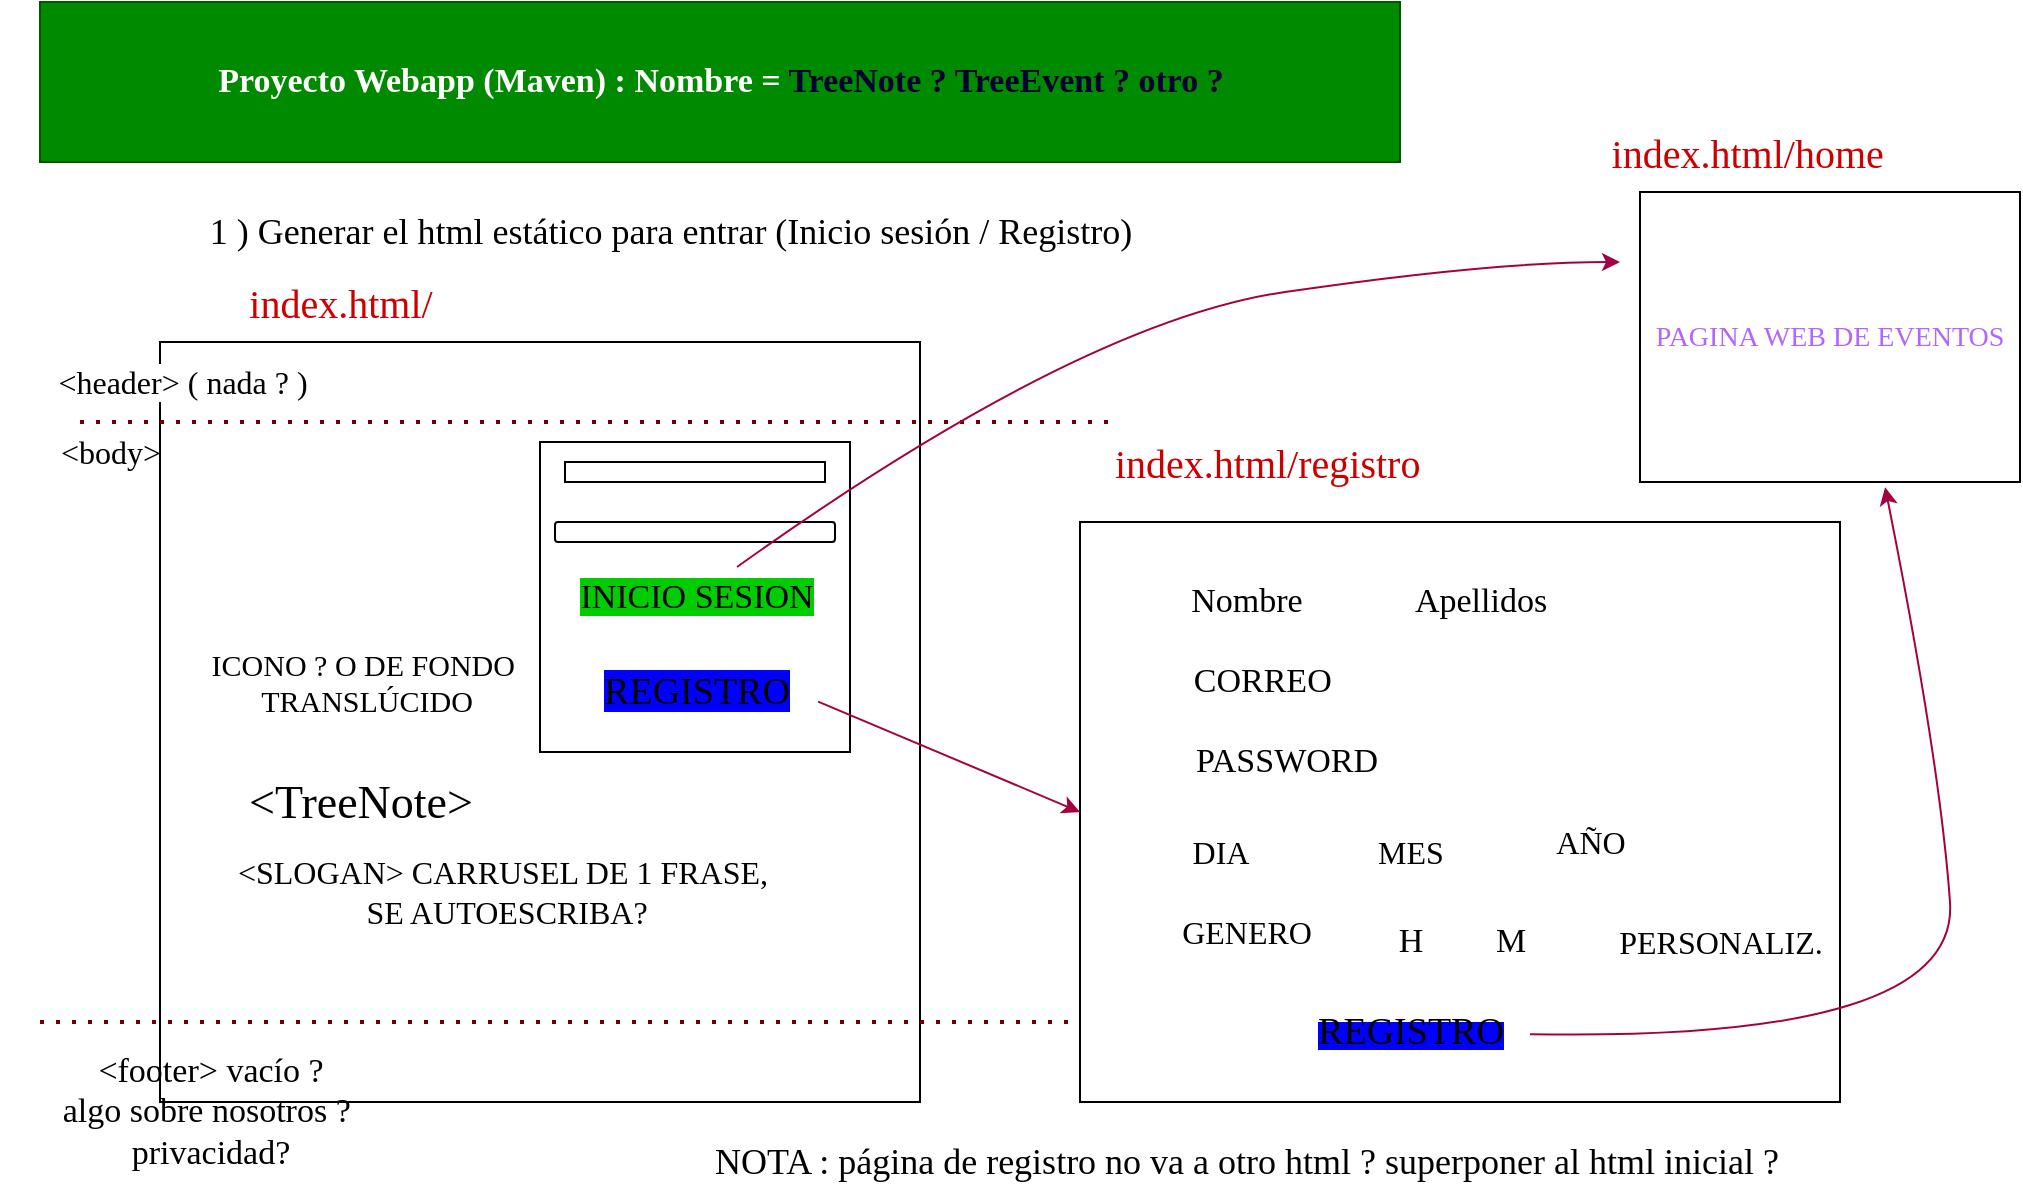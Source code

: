 <mxfile version="24.2.5" type="device">
  <diagram name="Página-1" id="bJIRRZBc8zFVgtD5-ujU">
    <mxGraphModel dx="2103" dy="1775" grid="1" gridSize="10" guides="1" tooltips="1" connect="1" arrows="1" fold="1" page="1" pageScale="1" pageWidth="827" pageHeight="1169" math="0" shadow="0">
      <root>
        <mxCell id="0" />
        <mxCell id="1" parent="0" />
        <mxCell id="yOEt5lUWq7CT2lDWMedM-1" value="&lt;h4 style=&quot;font-size: 17px;&quot;&gt;&lt;font face=&quot;Verdana&quot; style=&quot;font-size: 17px;&quot;&gt;Proyecto Webapp (Maven) : Nombre = &lt;font style=&quot;font-size: 17px;&quot; color=&quot;#000033&quot;&gt;TreeNote ? TreeEvent ? otro ?&lt;/font&gt;&lt;/font&gt;&lt;/h4&gt;" style="text;html=1;align=center;verticalAlign=middle;resizable=0;points=[];autosize=1;strokeColor=#005700;fillColor=#008a00;fontColor=#ffffff;" vertex="1" parent="1">
          <mxGeometry x="-240" y="-10" width="680" height="80" as="geometry" />
        </mxCell>
        <mxCell id="yOEt5lUWq7CT2lDWMedM-2" value="" style="whiteSpace=wrap;html=1;aspect=fixed;" vertex="1" parent="1">
          <mxGeometry x="-180" y="160" width="380" height="380" as="geometry" />
        </mxCell>
        <mxCell id="yOEt5lUWq7CT2lDWMedM-3" value="&lt;font face=&quot;Verdana&quot; style=&quot;font-size: 18px;&quot;&gt;1 ) Generar el html estático para entrar (Inicio sesión / Registro)&lt;/font&gt;" style="text;html=1;align=center;verticalAlign=middle;resizable=0;points=[];autosize=1;strokeColor=none;fillColor=none;" vertex="1" parent="1">
          <mxGeometry x="-230" y="85" width="610" height="40" as="geometry" />
        </mxCell>
        <mxCell id="yOEt5lUWq7CT2lDWMedM-4" value="&lt;font color=&quot;#cc0000&quot; style=&quot;font-size: 20px;&quot; face=&quot;Verdana&quot;&gt;index.html/&lt;/font&gt;" style="text;html=1;align=center;verticalAlign=middle;resizable=0;points=[];autosize=1;strokeColor=none;fillColor=none;" vertex="1" parent="1">
          <mxGeometry x="-160" y="120" width="140" height="40" as="geometry" />
        </mxCell>
        <mxCell id="yOEt5lUWq7CT2lDWMedM-5" value="" style="endArrow=none;dashed=1;html=1;dashPattern=1 3;strokeWidth=2;rounded=0;fillColor=#a20025;strokeColor=#6F0000;" edge="1" parent="1">
          <mxGeometry width="50" height="50" relative="1" as="geometry">
            <mxPoint x="-220" y="200" as="sourcePoint" />
            <mxPoint x="300" y="200" as="targetPoint" />
          </mxGeometry>
        </mxCell>
        <mxCell id="yOEt5lUWq7CT2lDWMedM-6" value="&lt;font face=&quot;Verdana&quot; style=&quot;font-size: 16px;&quot;&gt;&amp;lt;header&amp;gt; ( nada ? )&lt;/font&gt;" style="edgeLabel;html=1;align=center;verticalAlign=middle;resizable=0;points=[];" vertex="1" connectable="0" parent="yOEt5lUWq7CT2lDWMedM-5">
          <mxGeometry x="0.367" y="-3" relative="1" as="geometry">
            <mxPoint x="-305" y="-23" as="offset" />
          </mxGeometry>
        </mxCell>
        <mxCell id="yOEt5lUWq7CT2lDWMedM-7" value="&lt;font face=&quot;Verdana&quot; style=&quot;font-size: 16px;&quot;&gt;&amp;lt;&lt;font style=&quot;font-size: 16px;&quot;&gt;body&lt;/font&gt;&amp;gt;&lt;/font&gt;" style="text;html=1;align=center;verticalAlign=middle;resizable=0;points=[];autosize=1;strokeColor=none;fillColor=none;" vertex="1" parent="1">
          <mxGeometry x="-250" y="200" width="90" height="30" as="geometry" />
        </mxCell>
        <mxCell id="yOEt5lUWq7CT2lDWMedM-8" value="" style="whiteSpace=wrap;html=1;aspect=fixed;" vertex="1" parent="1">
          <mxGeometry x="10" y="210" width="155" height="155" as="geometry" />
        </mxCell>
        <mxCell id="yOEt5lUWq7CT2lDWMedM-9" value="&lt;font face=&quot;Verdana&quot; style=&quot;background-color: rgb(0, 204, 0); font-size: 17px;&quot;&gt;INICIO SESION&lt;/font&gt;" style="text;html=1;align=center;verticalAlign=middle;resizable=0;points=[];autosize=1;strokeColor=none;fillColor=none;" vertex="1" parent="1">
          <mxGeometry x="7.5" y="272.5" width="160" height="30" as="geometry" />
        </mxCell>
        <mxCell id="yOEt5lUWq7CT2lDWMedM-10" value="" style="rounded=0;whiteSpace=wrap;html=1;" vertex="1" parent="1">
          <mxGeometry x="22.5" y="220" width="130" height="10" as="geometry" />
        </mxCell>
        <mxCell id="yOEt5lUWq7CT2lDWMedM-11" value="" style="rounded=1;whiteSpace=wrap;html=1;" vertex="1" parent="1">
          <mxGeometry x="17.5" y="250" width="140" height="10" as="geometry" />
        </mxCell>
        <mxCell id="yOEt5lUWq7CT2lDWMedM-12" value="&lt;font style=&quot;background-color: rgb(0, 0, 255); font-size: 19px;&quot; face=&quot;Verdana&quot;&gt;REGISTRO&lt;/font&gt;" style="text;html=1;align=center;verticalAlign=middle;resizable=0;points=[];autosize=1;strokeColor=none;fillColor=none;" vertex="1" parent="1">
          <mxGeometry x="27.5" y="315" width="120" height="40" as="geometry" />
        </mxCell>
        <mxCell id="yOEt5lUWq7CT2lDWMedM-13" value="&lt;font face=&quot;Verdana&quot; style=&quot;font-size: 23px;&quot;&gt;&amp;lt;TreeNote&amp;gt;&lt;/font&gt;" style="text;html=1;align=center;verticalAlign=middle;resizable=0;points=[];autosize=1;strokeColor=none;fillColor=none;" vertex="1" parent="1">
          <mxGeometry x="-160" y="370" width="160" height="40" as="geometry" />
        </mxCell>
        <mxCell id="yOEt5lUWq7CT2lDWMedM-14" value="&lt;font style=&quot;font-size: 15px;&quot; face=&quot;Verdana&quot;&gt;ICONO ? O DE FONDO&amp;nbsp;&lt;/font&gt;&lt;div&gt;&lt;font style=&quot;font-size: 15px;&quot; face=&quot;Verdana&quot;&gt;TRANSLÚCIDO&lt;/font&gt;&lt;/div&gt;" style="text;html=1;align=center;verticalAlign=middle;resizable=0;points=[];autosize=1;strokeColor=none;fillColor=none;" vertex="1" parent="1">
          <mxGeometry x="-177.5" y="305" width="200" height="50" as="geometry" />
        </mxCell>
        <mxCell id="yOEt5lUWq7CT2lDWMedM-15" value="&lt;font style=&quot;font-size: 16px;&quot; face=&quot;Verdana&quot;&gt;&amp;lt;SLOGAN&amp;gt; CARRUSEL DE 1 FRASE,&amp;nbsp;&lt;/font&gt;&lt;div&gt;&lt;font style=&quot;font-size: 16px;&quot; face=&quot;Verdana&quot;&gt;SE AUTOESCRIBA?&lt;/font&gt;&lt;/div&gt;" style="text;html=1;align=center;verticalAlign=middle;resizable=0;points=[];autosize=1;strokeColor=none;fillColor=none;" vertex="1" parent="1">
          <mxGeometry x="-167.5" y="410" width="320" height="50" as="geometry" />
        </mxCell>
        <mxCell id="yOEt5lUWq7CT2lDWMedM-16" value="" style="endArrow=none;dashed=1;html=1;dashPattern=1 3;strokeWidth=2;rounded=0;fillColor=#a20025;strokeColor=#6F0000;" edge="1" parent="1">
          <mxGeometry width="50" height="50" relative="1" as="geometry">
            <mxPoint x="-240" y="500" as="sourcePoint" />
            <mxPoint x="290" y="500" as="targetPoint" />
          </mxGeometry>
        </mxCell>
        <mxCell id="yOEt5lUWq7CT2lDWMedM-17" value="&lt;font face=&quot;Verdana&quot; style=&quot;font-size: 17px;&quot;&gt;&amp;lt;footer&amp;gt; vacío ?&lt;/font&gt;&lt;div style=&quot;font-size: 17px;&quot;&gt;&lt;font face=&quot;Verdana&quot; style=&quot;font-size: 17px;&quot;&gt;algo sobre nosotros ?&amp;nbsp;&lt;/font&gt;&lt;/div&gt;&lt;div style=&quot;font-size: 17px;&quot;&gt;&lt;font face=&quot;Verdana&quot; style=&quot;font-size: 17px;&quot;&gt;privacidad?&lt;/font&gt;&lt;/div&gt;" style="text;html=1;align=center;verticalAlign=middle;resizable=0;points=[];autosize=1;strokeColor=none;fillColor=none;" vertex="1" parent="1">
          <mxGeometry x="-260" y="505" width="210" height="80" as="geometry" />
        </mxCell>
        <mxCell id="yOEt5lUWq7CT2lDWMedM-18" value="" style="rounded=0;whiteSpace=wrap;html=1;" vertex="1" parent="1">
          <mxGeometry x="280" y="250" width="380" height="290" as="geometry" />
        </mxCell>
        <mxCell id="yOEt5lUWq7CT2lDWMedM-19" value="" style="endArrow=classic;html=1;rounded=0;exitX=1.013;exitY=0.62;exitDx=0;exitDy=0;exitPerimeter=0;entryX=0;entryY=0.5;entryDx=0;entryDy=0;fillColor=#d80073;strokeColor=#A50040;" edge="1" parent="1" source="yOEt5lUWq7CT2lDWMedM-12" target="yOEt5lUWq7CT2lDWMedM-18">
          <mxGeometry width="50" height="50" relative="1" as="geometry">
            <mxPoint x="230" y="260" as="sourcePoint" />
            <mxPoint x="280" y="210" as="targetPoint" />
          </mxGeometry>
        </mxCell>
        <mxCell id="yOEt5lUWq7CT2lDWMedM-20" value="&lt;font style=&quot;font-size: 20px;&quot;&gt;&lt;font color=&quot;#ffffff&quot; style=&quot;font-size: 20px;&quot; face=&quot;Verdana&quot;&gt;2 )&lt;/font&gt;&lt;font color=&quot;#cc0000&quot; style=&quot;font-size: 20px;&quot; face=&quot;Verdana&quot;&gt; index.html/registro&lt;/font&gt;&lt;/font&gt;" style="edgeLabel;html=1;align=center;verticalAlign=middle;resizable=0;points=[];" vertex="1" connectable="0" parent="yOEt5lUWq7CT2lDWMedM-19">
          <mxGeometry x="0.155" y="-1" relative="1" as="geometry">
            <mxPoint x="136" y="-153" as="offset" />
          </mxGeometry>
        </mxCell>
        <mxCell id="yOEt5lUWq7CT2lDWMedM-21" value="" style="curved=1;endArrow=classic;html=1;rounded=0;fillColor=#d80073;strokeColor=#A50040;" edge="1" parent="1" source="yOEt5lUWq7CT2lDWMedM-9">
          <mxGeometry width="50" height="50" relative="1" as="geometry">
            <mxPoint x="485" y="170" as="sourcePoint" />
            <mxPoint x="550" y="120" as="targetPoint" />
            <Array as="points">
              <mxPoint x="280" y="150" />
              <mxPoint x="485" y="120" />
            </Array>
          </mxGeometry>
        </mxCell>
        <mxCell id="yOEt5lUWq7CT2lDWMedM-23" value="&lt;font color=&quot;#b266ff&quot; style=&quot;font-size: 14px;&quot; face=&quot;Verdana&quot;&gt;PAGINA WEB DE EVENTOS&lt;/font&gt;" style="rounded=0;whiteSpace=wrap;html=1;" vertex="1" parent="1">
          <mxGeometry x="560" y="85" width="190" height="145" as="geometry" />
        </mxCell>
        <mxCell id="yOEt5lUWq7CT2lDWMedM-24" value="&lt;font style=&quot;font-size: 20px;&quot;&gt;&lt;font color=&quot;#ffffff&quot; style=&quot;font-size: 20px;&quot; face=&quot;Verdana&quot;&gt;3 )&lt;/font&gt;&lt;font color=&quot;#cc0000&quot; style=&quot;font-size: 20px;&quot; face=&quot;Verdana&quot;&gt; index.html/home&lt;/font&gt;&lt;/font&gt;" style="text;html=1;align=center;verticalAlign=middle;resizable=0;points=[];autosize=1;strokeColor=none;fillColor=none;" vertex="1" parent="1">
          <mxGeometry x="485" y="45" width="230" height="40" as="geometry" />
        </mxCell>
        <mxCell id="yOEt5lUWq7CT2lDWMedM-26" value="&lt;font style=&quot;font-size: 18px;&quot; face=&quot;Verdana&quot;&gt;NOTA : página de registro no va a otro html ? superponer al html inicial ?&lt;/font&gt;" style="text;html=1;align=center;verticalAlign=middle;resizable=0;points=[];autosize=1;strokeColor=none;fillColor=none;" vertex="1" parent="1">
          <mxGeometry x="17.5" y="550" width="690" height="40" as="geometry" />
        </mxCell>
        <mxCell id="yOEt5lUWq7CT2lDWMedM-27" value="&lt;font face=&quot;Verdana&quot; style=&quot;font-size: 17px;&quot;&gt;Nombre&lt;/font&gt;" style="text;html=1;align=center;verticalAlign=middle;resizable=0;points=[];autosize=1;strokeColor=none;fillColor=none;" vertex="1" parent="1">
          <mxGeometry x="317.5" y="275" width="90" height="30" as="geometry" />
        </mxCell>
        <mxCell id="yOEt5lUWq7CT2lDWMedM-28" value="&lt;font face=&quot;Verdana&quot; style=&quot;font-size: 17px;&quot;&gt;Apellidos&lt;/font&gt;" style="text;html=1;align=center;verticalAlign=middle;resizable=0;points=[];autosize=1;strokeColor=none;fillColor=none;" vertex="1" parent="1">
          <mxGeometry x="430" y="275" width="100" height="30" as="geometry" />
        </mxCell>
        <mxCell id="yOEt5lUWq7CT2lDWMedM-29" value="&lt;font face=&quot;Verdana&quot; style=&quot;font-size: 17px;&quot;&gt;CORREO&amp;nbsp;&lt;/font&gt;" style="text;html=1;align=center;verticalAlign=middle;resizable=0;points=[];autosize=1;strokeColor=none;fillColor=none;" vertex="1" parent="1">
          <mxGeometry x="322.5" y="315" width="100" height="30" as="geometry" />
        </mxCell>
        <mxCell id="yOEt5lUWq7CT2lDWMedM-30" value="&lt;font face=&quot;Verdana&quot; style=&quot;font-size: 17px;&quot;&gt;PASSWORD&lt;/font&gt;" style="text;html=1;align=center;verticalAlign=middle;resizable=0;points=[];autosize=1;strokeColor=none;fillColor=none;" vertex="1" parent="1">
          <mxGeometry x="322.5" y="355" width="120" height="30" as="geometry" />
        </mxCell>
        <mxCell id="yOEt5lUWq7CT2lDWMedM-31" value="&lt;span style=&quot;background-color: rgb(0, 0, 255);&quot;&gt;&lt;font face=&quot;Verdana&quot; style=&quot;font-size: 19px;&quot;&gt;REGISTRO&lt;/font&gt;&lt;/span&gt;" style="text;html=1;align=center;verticalAlign=middle;resizable=0;points=[];autosize=1;strokeColor=none;fillColor=none;" vertex="1" parent="1">
          <mxGeometry x="385" y="485" width="120" height="40" as="geometry" />
        </mxCell>
        <mxCell id="yOEt5lUWq7CT2lDWMedM-32" value="&lt;font style=&quot;font-size: 16px;&quot; face=&quot;Verdana&quot;&gt;DIA&lt;/font&gt;" style="text;html=1;align=center;verticalAlign=middle;resizable=0;points=[];autosize=1;strokeColor=none;fillColor=none;" vertex="1" parent="1">
          <mxGeometry x="325" y="400" width="50" height="30" as="geometry" />
        </mxCell>
        <mxCell id="yOEt5lUWq7CT2lDWMedM-33" value="&lt;font face=&quot;Verdana&quot; style=&quot;font-size: 16px;&quot;&gt;MES&lt;/font&gt;" style="text;html=1;align=center;verticalAlign=middle;resizable=0;points=[];autosize=1;strokeColor=none;fillColor=none;" vertex="1" parent="1">
          <mxGeometry x="415" y="400" width="60" height="30" as="geometry" />
        </mxCell>
        <mxCell id="yOEt5lUWq7CT2lDWMedM-34" value="&lt;font face=&quot;Verdana&quot; style=&quot;font-size: 16px;&quot;&gt;AÑO&lt;/font&gt;&lt;div style=&quot;font-size: 16px;&quot;&gt;&lt;br&gt;&lt;/div&gt;" style="text;html=1;align=center;verticalAlign=middle;resizable=0;points=[];autosize=1;strokeColor=none;fillColor=none;" vertex="1" parent="1">
          <mxGeometry x="505" y="395" width="60" height="50" as="geometry" />
        </mxCell>
        <mxCell id="yOEt5lUWq7CT2lDWMedM-35" value="&lt;font face=&quot;Verdana&quot; style=&quot;font-size: 16px;&quot;&gt;GENERO&lt;/font&gt;" style="text;html=1;align=center;verticalAlign=middle;resizable=0;points=[];autosize=1;strokeColor=none;fillColor=none;" vertex="1" parent="1">
          <mxGeometry x="317.5" y="440" width="90" height="30" as="geometry" />
        </mxCell>
        <mxCell id="yOEt5lUWq7CT2lDWMedM-36" value="&lt;font face=&quot;Verdana&quot; style=&quot;font-size: 17px;&quot;&gt;H&lt;/font&gt;" style="text;html=1;align=center;verticalAlign=middle;resizable=0;points=[];autosize=1;strokeColor=none;fillColor=none;" vertex="1" parent="1">
          <mxGeometry x="425" y="445" width="40" height="30" as="geometry" />
        </mxCell>
        <mxCell id="yOEt5lUWq7CT2lDWMedM-37" value="&lt;font face=&quot;Verdana&quot; style=&quot;font-size: 17px;&quot;&gt;M&lt;/font&gt;" style="text;html=1;align=center;verticalAlign=middle;resizable=0;points=[];autosize=1;strokeColor=none;fillColor=none;" vertex="1" parent="1">
          <mxGeometry x="475" y="445" width="40" height="30" as="geometry" />
        </mxCell>
        <mxCell id="yOEt5lUWq7CT2lDWMedM-38" value="&lt;font face=&quot;Verdana&quot; style=&quot;font-size: 16px;&quot;&gt;PERSONALIZ.&lt;/font&gt;" style="text;html=1;align=center;verticalAlign=middle;resizable=0;points=[];autosize=1;strokeColor=none;fillColor=none;" vertex="1" parent="1">
          <mxGeometry x="535" y="445" width="130" height="30" as="geometry" />
        </mxCell>
        <mxCell id="yOEt5lUWq7CT2lDWMedM-40" value="" style="curved=1;endArrow=classic;html=1;rounded=0;entryX=0.645;entryY=1.018;entryDx=0;entryDy=0;entryPerimeter=0;fillColor=#d80073;strokeColor=#A50040;" edge="1" parent="1" source="yOEt5lUWq7CT2lDWMedM-31" target="yOEt5lUWq7CT2lDWMedM-23">
          <mxGeometry width="50" height="50" relative="1" as="geometry">
            <mxPoint x="240" y="330" as="sourcePoint" />
            <mxPoint x="690" y="290" as="targetPoint" />
            <Array as="points">
              <mxPoint x="720" y="510" />
              <mxPoint x="710" y="370" />
            </Array>
          </mxGeometry>
        </mxCell>
      </root>
    </mxGraphModel>
  </diagram>
</mxfile>
